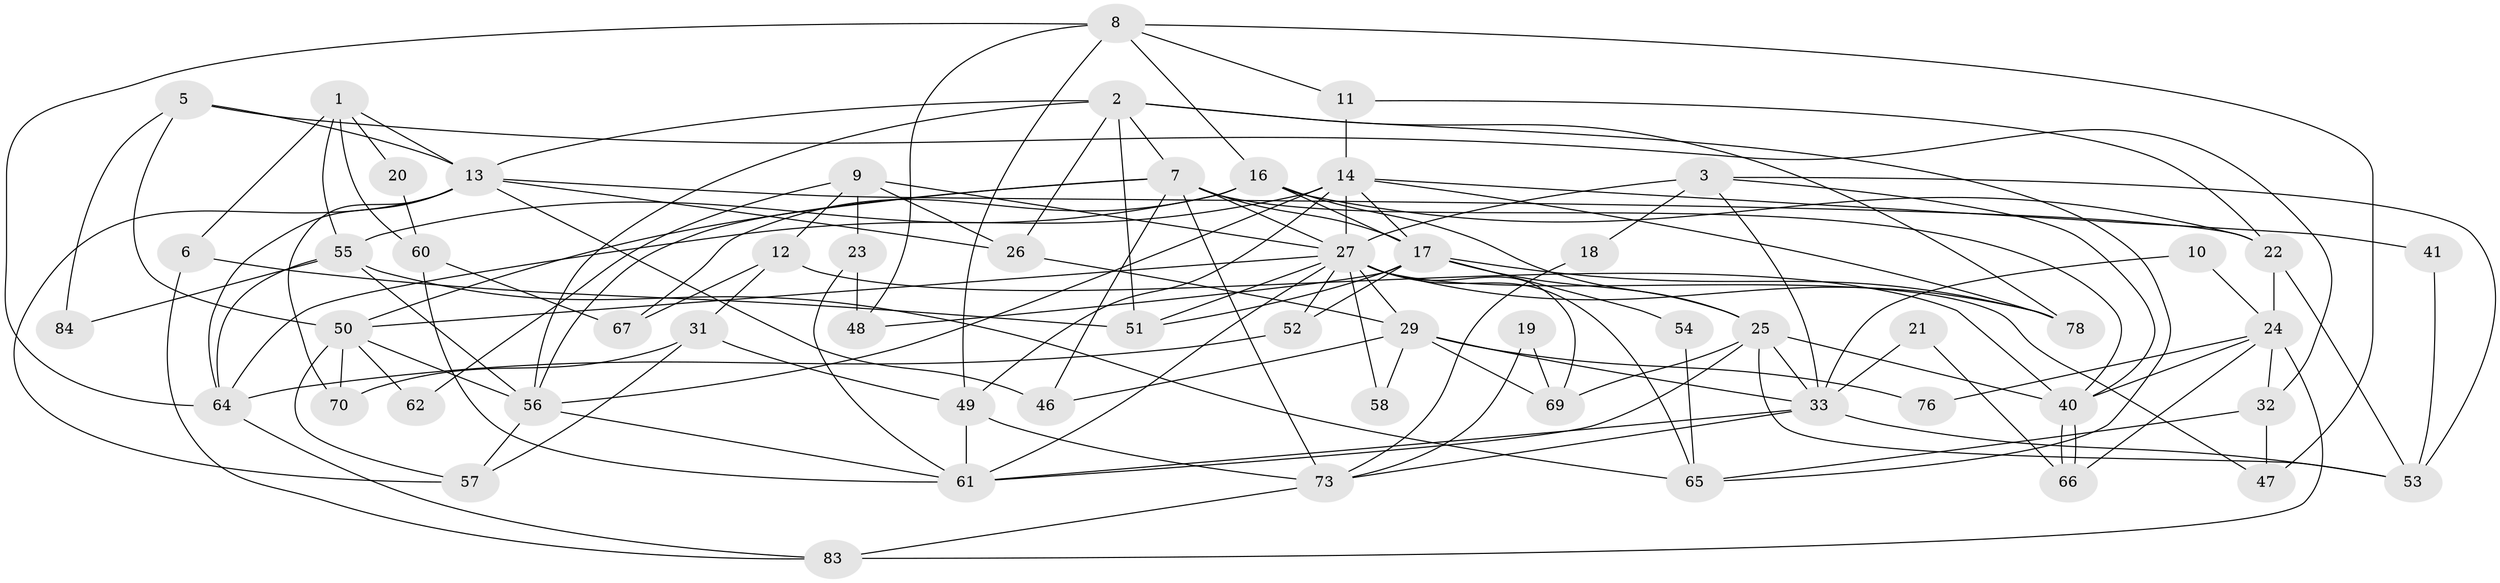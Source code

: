 // original degree distribution, {3: 0.25, 6: 0.13095238095238096, 4: 0.27380952380952384, 5: 0.16666666666666666, 2: 0.14285714285714285, 7: 0.03571428571428571}
// Generated by graph-tools (version 1.1) at 2025/18/03/04/25 18:18:50]
// undirected, 58 vertices, 137 edges
graph export_dot {
graph [start="1"]
  node [color=gray90,style=filled];
  1 [super="+4+63"];
  2 [super="+30+59"];
  3;
  5;
  6;
  7 [super="+74+77"];
  8 [super="+45+34"];
  9;
  10;
  11;
  12 [super="+39"];
  13 [super="+44"];
  14 [super="+15"];
  16;
  17 [super="+75"];
  18;
  19;
  20;
  21;
  22 [super="+42"];
  23;
  24 [super="+72"];
  25 [super="+28"];
  26;
  27 [super="+37+81+35"];
  29 [super="+38"];
  31;
  32;
  33 [super="+36"];
  40;
  41;
  46;
  47;
  48;
  49;
  50 [super="+82"];
  51;
  52;
  53;
  54;
  55;
  56 [super="+68+79"];
  57;
  58;
  60;
  61 [super="+71"];
  62;
  64;
  65;
  66;
  67;
  69 [super="+80"];
  70;
  73;
  76;
  78;
  83;
  84;
  1 -- 13;
  1 -- 20;
  1 -- 60;
  1 -- 6;
  1 -- 55;
  2 -- 65;
  2 -- 78;
  2 -- 7;
  2 -- 56;
  2 -- 51;
  2 -- 26;
  2 -- 13;
  3 -- 40;
  3 -- 18;
  3 -- 53;
  3 -- 27 [weight=2];
  3 -- 33;
  5 -- 32;
  5 -- 50;
  5 -- 84;
  5 -- 13;
  6 -- 83;
  6 -- 51;
  7 -- 40;
  7 -- 56;
  7 -- 27;
  7 -- 17;
  7 -- 73;
  7 -- 46;
  7 -- 50;
  8 -- 49;
  8 -- 47;
  8 -- 48;
  8 -- 11;
  8 -- 16;
  8 -- 64;
  9 -- 26;
  9 -- 23;
  9 -- 62;
  9 -- 27;
  9 -- 12;
  10 -- 24;
  10 -- 33;
  11 -- 14;
  11 -- 22;
  12 -- 40;
  12 -- 31;
  12 -- 67;
  13 -- 70;
  13 -- 46 [weight=2];
  13 -- 64;
  13 -- 22;
  13 -- 57;
  13 -- 26;
  14 -- 49;
  14 -- 64;
  14 -- 78;
  14 -- 27;
  14 -- 56;
  14 -- 17;
  14 -- 41;
  16 -- 22;
  16 -- 55;
  16 -- 17;
  16 -- 25;
  16 -- 67;
  17 -- 25;
  17 -- 51;
  17 -- 52;
  17 -- 48;
  17 -- 54;
  17 -- 78;
  18 -- 73;
  19 -- 69;
  19 -- 73;
  20 -- 60;
  21 -- 66;
  21 -- 33;
  22 -- 24;
  22 -- 53;
  23 -- 48;
  23 -- 61;
  24 -- 83;
  24 -- 40;
  24 -- 32;
  24 -- 76;
  24 -- 66;
  25 -- 33;
  25 -- 69;
  25 -- 53;
  25 -- 40;
  25 -- 61;
  26 -- 29;
  27 -- 51;
  27 -- 65;
  27 -- 52;
  27 -- 69 [weight=2];
  27 -- 58;
  27 -- 29;
  27 -- 61;
  27 -- 78;
  27 -- 47;
  27 -- 50;
  29 -- 46;
  29 -- 69;
  29 -- 33;
  29 -- 58;
  29 -- 76;
  31 -- 49;
  31 -- 57;
  31 -- 70;
  32 -- 47;
  32 -- 65;
  33 -- 53;
  33 -- 73;
  33 -- 61;
  40 -- 66;
  40 -- 66;
  41 -- 53;
  49 -- 61;
  49 -- 73;
  50 -- 56;
  50 -- 57;
  50 -- 62;
  50 -- 70;
  52 -- 64;
  54 -- 65;
  55 -- 64;
  55 -- 56;
  55 -- 65;
  55 -- 84;
  56 -- 57;
  56 -- 61;
  60 -- 67;
  60 -- 61;
  64 -- 83;
  73 -- 83;
}
